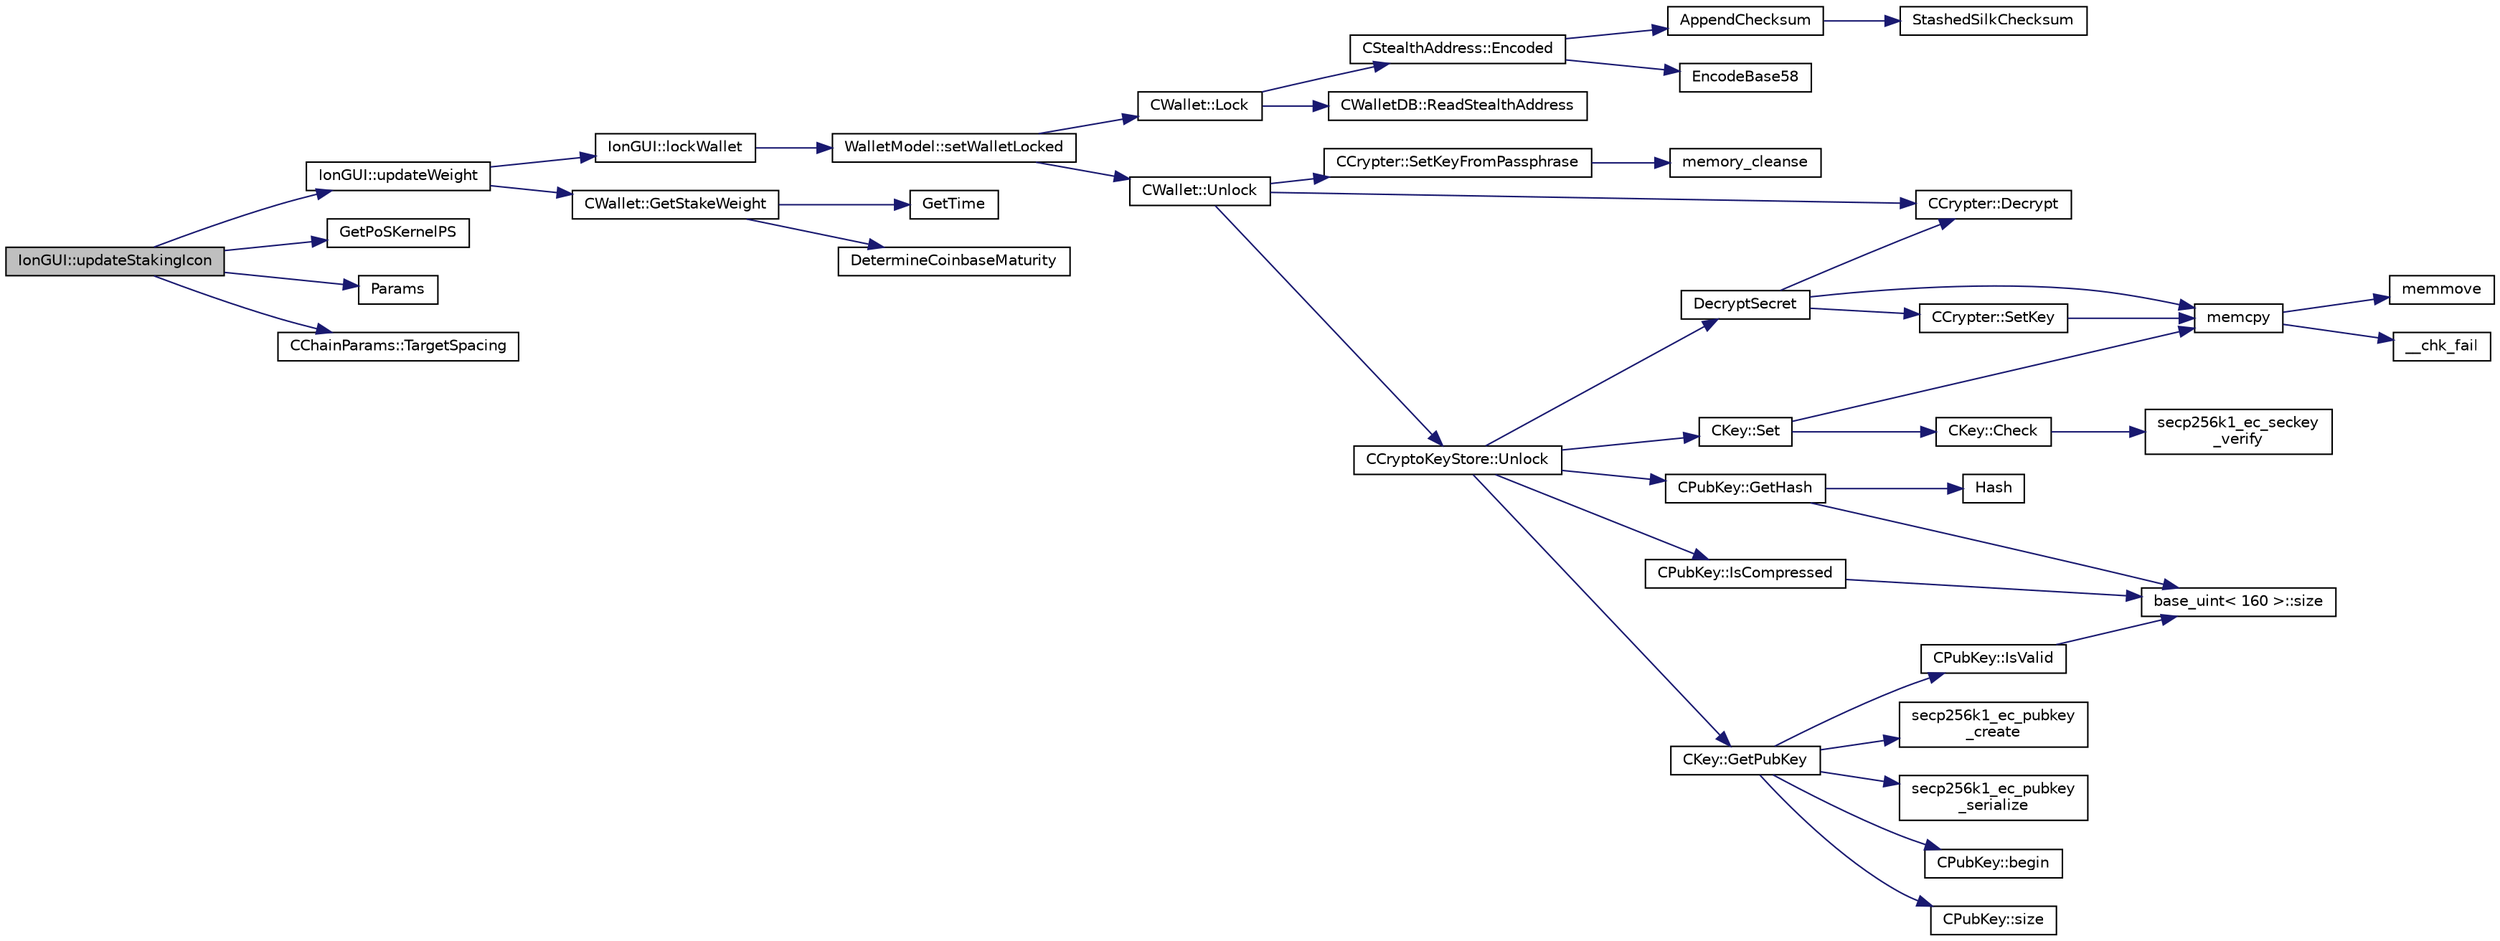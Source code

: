 digraph "IonGUI::updateStakingIcon"
{
  edge [fontname="Helvetica",fontsize="10",labelfontname="Helvetica",labelfontsize="10"];
  node [fontname="Helvetica",fontsize="10",shape=record];
  rankdir="LR";
  Node856 [label="IonGUI::updateStakingIcon",height=0.2,width=0.4,color="black", fillcolor="grey75", style="filled", fontcolor="black"];
  Node856 -> Node857 [color="midnightblue",fontsize="10",style="solid",fontname="Helvetica"];
  Node857 [label="IonGUI::updateWeight",height=0.2,width=0.4,color="black", fillcolor="white", style="filled",URL="$dc/d0b/class_ion_g_u_i.html#a2689de984576a927ea382a800a81a3f0"];
  Node857 -> Node858 [color="midnightblue",fontsize="10",style="solid",fontname="Helvetica"];
  Node858 [label="IonGUI::lockWallet",height=0.2,width=0.4,color="black", fillcolor="white", style="filled",URL="$dc/d0b/class_ion_g_u_i.html#abfbef460c97022eea4d5e2dec1887ba0"];
  Node858 -> Node859 [color="midnightblue",fontsize="10",style="solid",fontname="Helvetica"];
  Node859 [label="WalletModel::setWalletLocked",height=0.2,width=0.4,color="black", fillcolor="white", style="filled",URL="$d4/d27/class_wallet_model.html#a5a8b65bfaecb0813d64c733f4f34f090"];
  Node859 -> Node860 [color="midnightblue",fontsize="10",style="solid",fontname="Helvetica"];
  Node860 [label="CWallet::Lock",height=0.2,width=0.4,color="black", fillcolor="white", style="filled",URL="$d2/de5/class_c_wallet.html#a0404b6bc1cb804aadc69b9902b52282a"];
  Node860 -> Node861 [color="midnightblue",fontsize="10",style="solid",fontname="Helvetica"];
  Node861 [label="CStealthAddress::Encoded",height=0.2,width=0.4,color="black", fillcolor="white", style="filled",URL="$d6/d37/class_c_stealth_address.html#a1318c3f56f64354f4c909380ba692c91"];
  Node861 -> Node862 [color="midnightblue",fontsize="10",style="solid",fontname="Helvetica"];
  Node862 [label="AppendChecksum",height=0.2,width=0.4,color="black", fillcolor="white", style="filled",URL="$db/d2d/stealth_8cpp.html#aa4f182dc0efd181cef81ca75ae960533"];
  Node862 -> Node863 [color="midnightblue",fontsize="10",style="solid",fontname="Helvetica"];
  Node863 [label="StashedSilkChecksum",height=0.2,width=0.4,color="black", fillcolor="white", style="filled",URL="$db/d2d/stealth_8cpp.html#abb79a3b98a10b85daf3f3ff35c1cbfa8"];
  Node861 -> Node864 [color="midnightblue",fontsize="10",style="solid",fontname="Helvetica"];
  Node864 [label="EncodeBase58",height=0.2,width=0.4,color="black", fillcolor="white", style="filled",URL="$db/d9c/base58_8cpp.html#a8d6f0e9d5df175b4966dcede31dc90ad",tooltip="Encode a byte sequence as a base58-encoded string. "];
  Node860 -> Node865 [color="midnightblue",fontsize="10",style="solid",fontname="Helvetica"];
  Node865 [label="CWalletDB::ReadStealthAddress",height=0.2,width=0.4,color="black", fillcolor="white", style="filled",URL="$d4/d90/class_c_wallet_d_b.html#aebcc02069f91916c652d4e3e13be0f0b"];
  Node859 -> Node866 [color="midnightblue",fontsize="10",style="solid",fontname="Helvetica"];
  Node866 [label="CWallet::Unlock",height=0.2,width=0.4,color="black", fillcolor="white", style="filled",URL="$d2/de5/class_c_wallet.html#a654ae5a3a7c4c7c7bfd271f108781b40"];
  Node866 -> Node867 [color="midnightblue",fontsize="10",style="solid",fontname="Helvetica"];
  Node867 [label="CCrypter::SetKeyFromPassphrase",height=0.2,width=0.4,color="black", fillcolor="white", style="filled",URL="$d7/d89/class_c_crypter.html#a5368279e4a1549d3c1d15d8aa2179708"];
  Node867 -> Node868 [color="midnightblue",fontsize="10",style="solid",fontname="Helvetica"];
  Node868 [label="memory_cleanse",height=0.2,width=0.4,color="black", fillcolor="white", style="filled",URL="$da/d37/cleanse_8cpp.html#a5a4afb85dd16ecc1f6019c782db78663"];
  Node866 -> Node869 [color="midnightblue",fontsize="10",style="solid",fontname="Helvetica"];
  Node869 [label="CCrypter::Decrypt",height=0.2,width=0.4,color="black", fillcolor="white", style="filled",URL="$d7/d89/class_c_crypter.html#a4dbabed4975d4435d22c76deac43df7f"];
  Node866 -> Node870 [color="midnightblue",fontsize="10",style="solid",fontname="Helvetica"];
  Node870 [label="CCryptoKeyStore::Unlock",height=0.2,width=0.4,color="black", fillcolor="white", style="filled",URL="$db/dad/class_c_crypto_key_store.html#a81bd70e18aa75f566526620a74f9cd88"];
  Node870 -> Node871 [color="midnightblue",fontsize="10",style="solid",fontname="Helvetica"];
  Node871 [label="DecryptSecret",height=0.2,width=0.4,color="black", fillcolor="white", style="filled",URL="$d3/d05/crypter_8cpp.html#aded00aa7498a7485a00e77a20856b3e4"];
  Node871 -> Node872 [color="midnightblue",fontsize="10",style="solid",fontname="Helvetica"];
  Node872 [label="memcpy",height=0.2,width=0.4,color="black", fillcolor="white", style="filled",URL="$d5/d9f/glibc__compat_8cpp.html#a0f46826ab0466591e136db24394923cf"];
  Node872 -> Node873 [color="midnightblue",fontsize="10",style="solid",fontname="Helvetica"];
  Node873 [label="memmove",height=0.2,width=0.4,color="black", fillcolor="white", style="filled",URL="$d5/d9f/glibc__compat_8cpp.html#a9778d49e9029dd75bc53ecbbf9f5e9a1"];
  Node872 -> Node874 [color="midnightblue",fontsize="10",style="solid",fontname="Helvetica"];
  Node874 [label="__chk_fail",height=0.2,width=0.4,color="black", fillcolor="white", style="filled",URL="$d5/d9f/glibc__compat_8cpp.html#a424ac71631da5ada2976630ff67051d1"];
  Node871 -> Node875 [color="midnightblue",fontsize="10",style="solid",fontname="Helvetica"];
  Node875 [label="CCrypter::SetKey",height=0.2,width=0.4,color="black", fillcolor="white", style="filled",URL="$d7/d89/class_c_crypter.html#a0d948dd4796e2420e1dd9c1ddbf7974e"];
  Node875 -> Node872 [color="midnightblue",fontsize="10",style="solid",fontname="Helvetica"];
  Node871 -> Node869 [color="midnightblue",fontsize="10",style="solid",fontname="Helvetica"];
  Node870 -> Node876 [color="midnightblue",fontsize="10",style="solid",fontname="Helvetica"];
  Node876 [label="CPubKey::GetHash",height=0.2,width=0.4,color="black", fillcolor="white", style="filled",URL="$da/d4e/class_c_pub_key.html#ab1aaa3f6085a3e9bc034d3e1269d870d"];
  Node876 -> Node877 [color="midnightblue",fontsize="10",style="solid",fontname="Helvetica"];
  Node877 [label="Hash",height=0.2,width=0.4,color="black", fillcolor="white", style="filled",URL="$db/dfb/hash_8h.html#ab3f6c437460137530d86e09c2c102e99"];
  Node876 -> Node878 [color="midnightblue",fontsize="10",style="solid",fontname="Helvetica"];
  Node878 [label="base_uint\< 160 \>::size",height=0.2,width=0.4,color="black", fillcolor="white", style="filled",URL="$da/df7/classbase__uint.html#a1f49b034e686269601ea89b0319b8004"];
  Node870 -> Node879 [color="midnightblue",fontsize="10",style="solid",fontname="Helvetica"];
  Node879 [label="CKey::Set",height=0.2,width=0.4,color="black", fillcolor="white", style="filled",URL="$d2/d63/class_c_key.html#aaa13d5f08456bba094210c5eeabf64c8"];
  Node879 -> Node880 [color="midnightblue",fontsize="10",style="solid",fontname="Helvetica"];
  Node880 [label="CKey::Check",height=0.2,width=0.4,color="black", fillcolor="white", style="filled",URL="$d2/d63/class_c_key.html#acec869bc75fa8f4d619ab025d367a97c"];
  Node880 -> Node881 [color="midnightblue",fontsize="10",style="solid",fontname="Helvetica"];
  Node881 [label="secp256k1_ec_seckey\l_verify",height=0.2,width=0.4,color="black", fillcolor="white", style="filled",URL="$d7/dd3/secp256k1_8h.html#a366f922fc0c787351e82ff8e3a95f652",tooltip="Verify an ECDSA secret key. "];
  Node879 -> Node872 [color="midnightblue",fontsize="10",style="solid",fontname="Helvetica"];
  Node870 -> Node882 [color="midnightblue",fontsize="10",style="solid",fontname="Helvetica"];
  Node882 [label="CPubKey::IsCompressed",height=0.2,width=0.4,color="black", fillcolor="white", style="filled",URL="$da/d4e/class_c_pub_key.html#a25f8b70340ad20ddab0f80ec4cee9396"];
  Node882 -> Node878 [color="midnightblue",fontsize="10",style="solid",fontname="Helvetica"];
  Node870 -> Node883 [color="midnightblue",fontsize="10",style="solid",fontname="Helvetica"];
  Node883 [label="CKey::GetPubKey",height=0.2,width=0.4,color="black", fillcolor="white", style="filled",URL="$d2/d63/class_c_key.html#aa1085c59603a62db6ec776300f250337"];
  Node883 -> Node884 [color="midnightblue",fontsize="10",style="solid",fontname="Helvetica"];
  Node884 [label="secp256k1_ec_pubkey\l_create",height=0.2,width=0.4,color="black", fillcolor="white", style="filled",URL="$d7/dd3/secp256k1_8h.html#a7438071aa8a6dc4697abe4f4659f2161",tooltip="Compute the public key for a secret key. "];
  Node883 -> Node885 [color="midnightblue",fontsize="10",style="solid",fontname="Helvetica"];
  Node885 [label="secp256k1_ec_pubkey\l_serialize",height=0.2,width=0.4,color="black", fillcolor="white", style="filled",URL="$d7/dd3/secp256k1_8h.html#a34977bf00322e510e881160c421836d7",tooltip="Serialize a pubkey object into a serialized byte sequence. "];
  Node883 -> Node886 [color="midnightblue",fontsize="10",style="solid",fontname="Helvetica"];
  Node886 [label="CPubKey::begin",height=0.2,width=0.4,color="black", fillcolor="white", style="filled",URL="$da/d4e/class_c_pub_key.html#a859ab9909d68092d6d4fc739237ab358"];
  Node883 -> Node887 [color="midnightblue",fontsize="10",style="solid",fontname="Helvetica"];
  Node887 [label="CPubKey::size",height=0.2,width=0.4,color="black", fillcolor="white", style="filled",URL="$da/d4e/class_c_pub_key.html#a6bb28fcf0a5f799c69f5b7269363b309"];
  Node883 -> Node888 [color="midnightblue",fontsize="10",style="solid",fontname="Helvetica"];
  Node888 [label="CPubKey::IsValid",height=0.2,width=0.4,color="black", fillcolor="white", style="filled",URL="$da/d4e/class_c_pub_key.html#a4fa94293cf8577fd039b9a133f6c7f30"];
  Node888 -> Node878 [color="midnightblue",fontsize="10",style="solid",fontname="Helvetica"];
  Node857 -> Node889 [color="midnightblue",fontsize="10",style="solid",fontname="Helvetica"];
  Node889 [label="CWallet::GetStakeWeight",height=0.2,width=0.4,color="black", fillcolor="white", style="filled",URL="$d2/de5/class_c_wallet.html#aa3ee5954431d4c49ecbd4d513f467f2b"];
  Node889 -> Node890 [color="midnightblue",fontsize="10",style="solid",fontname="Helvetica"];
  Node890 [label="GetTime",height=0.2,width=0.4,color="black", fillcolor="white", style="filled",URL="$df/d2d/util_8cpp.html#a46fac5fba8ba905b5f9acb364f5d8c6f"];
  Node889 -> Node891 [color="midnightblue",fontsize="10",style="solid",fontname="Helvetica"];
  Node891 [label="DetermineCoinbaseMaturity",height=0.2,width=0.4,color="black", fillcolor="white", style="filled",URL="$d1/d08/proofs_8cpp.html#a97478c8207cae73889a6b1fbbc3c67e3",tooltip="Determine Coinbase Maturity (generally not a good idea - done so to increase speed) ..."];
  Node856 -> Node892 [color="midnightblue",fontsize="10",style="solid",fontname="Helvetica"];
  Node892 [label="GetPoSKernelPS",height=0.2,width=0.4,color="black", fillcolor="white", style="filled",URL="$df/d01/iongui_8cpp.html#a8de51dc4945be68c0581e328efb8c9ab"];
  Node856 -> Node893 [color="midnightblue",fontsize="10",style="solid",fontname="Helvetica"];
  Node893 [label="Params",height=0.2,width=0.4,color="black", fillcolor="white", style="filled",URL="$df/dbf/chainparams_8cpp.html#ace5c5b706d71a324a417dd2db394fd4a",tooltip="Return the currently selected parameters. "];
  Node856 -> Node894 [color="midnightblue",fontsize="10",style="solid",fontname="Helvetica"];
  Node894 [label="CChainParams::TargetSpacing",height=0.2,width=0.4,color="black", fillcolor="white", style="filled",URL="$d1/d4f/class_c_chain_params.html#a15f2665cd555d316b2f93d842f1975ee"];
}
